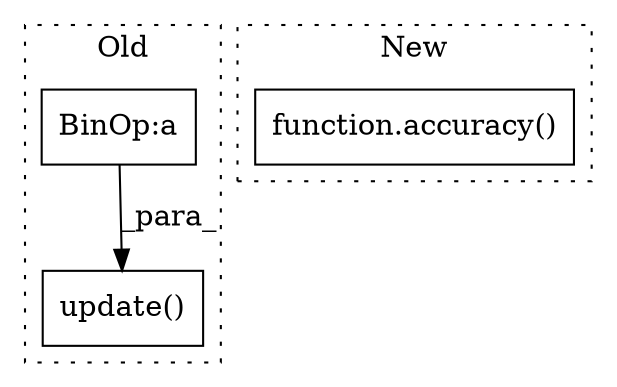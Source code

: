 digraph G {
subgraph cluster0 {
1 [label="update()" a="75" s="9595,9647" l="22,1" shape="box"];
3 [label="BinOp:a" a="82" s="9455" l="3" shape="box"];
label = "Old";
style="dotted";
}
subgraph cluster1 {
2 [label="function.accuracy()" a="75" s="8903,8926" l="9,1" shape="box"];
label = "New";
style="dotted";
}
3 -> 1 [label="_para_"];
}